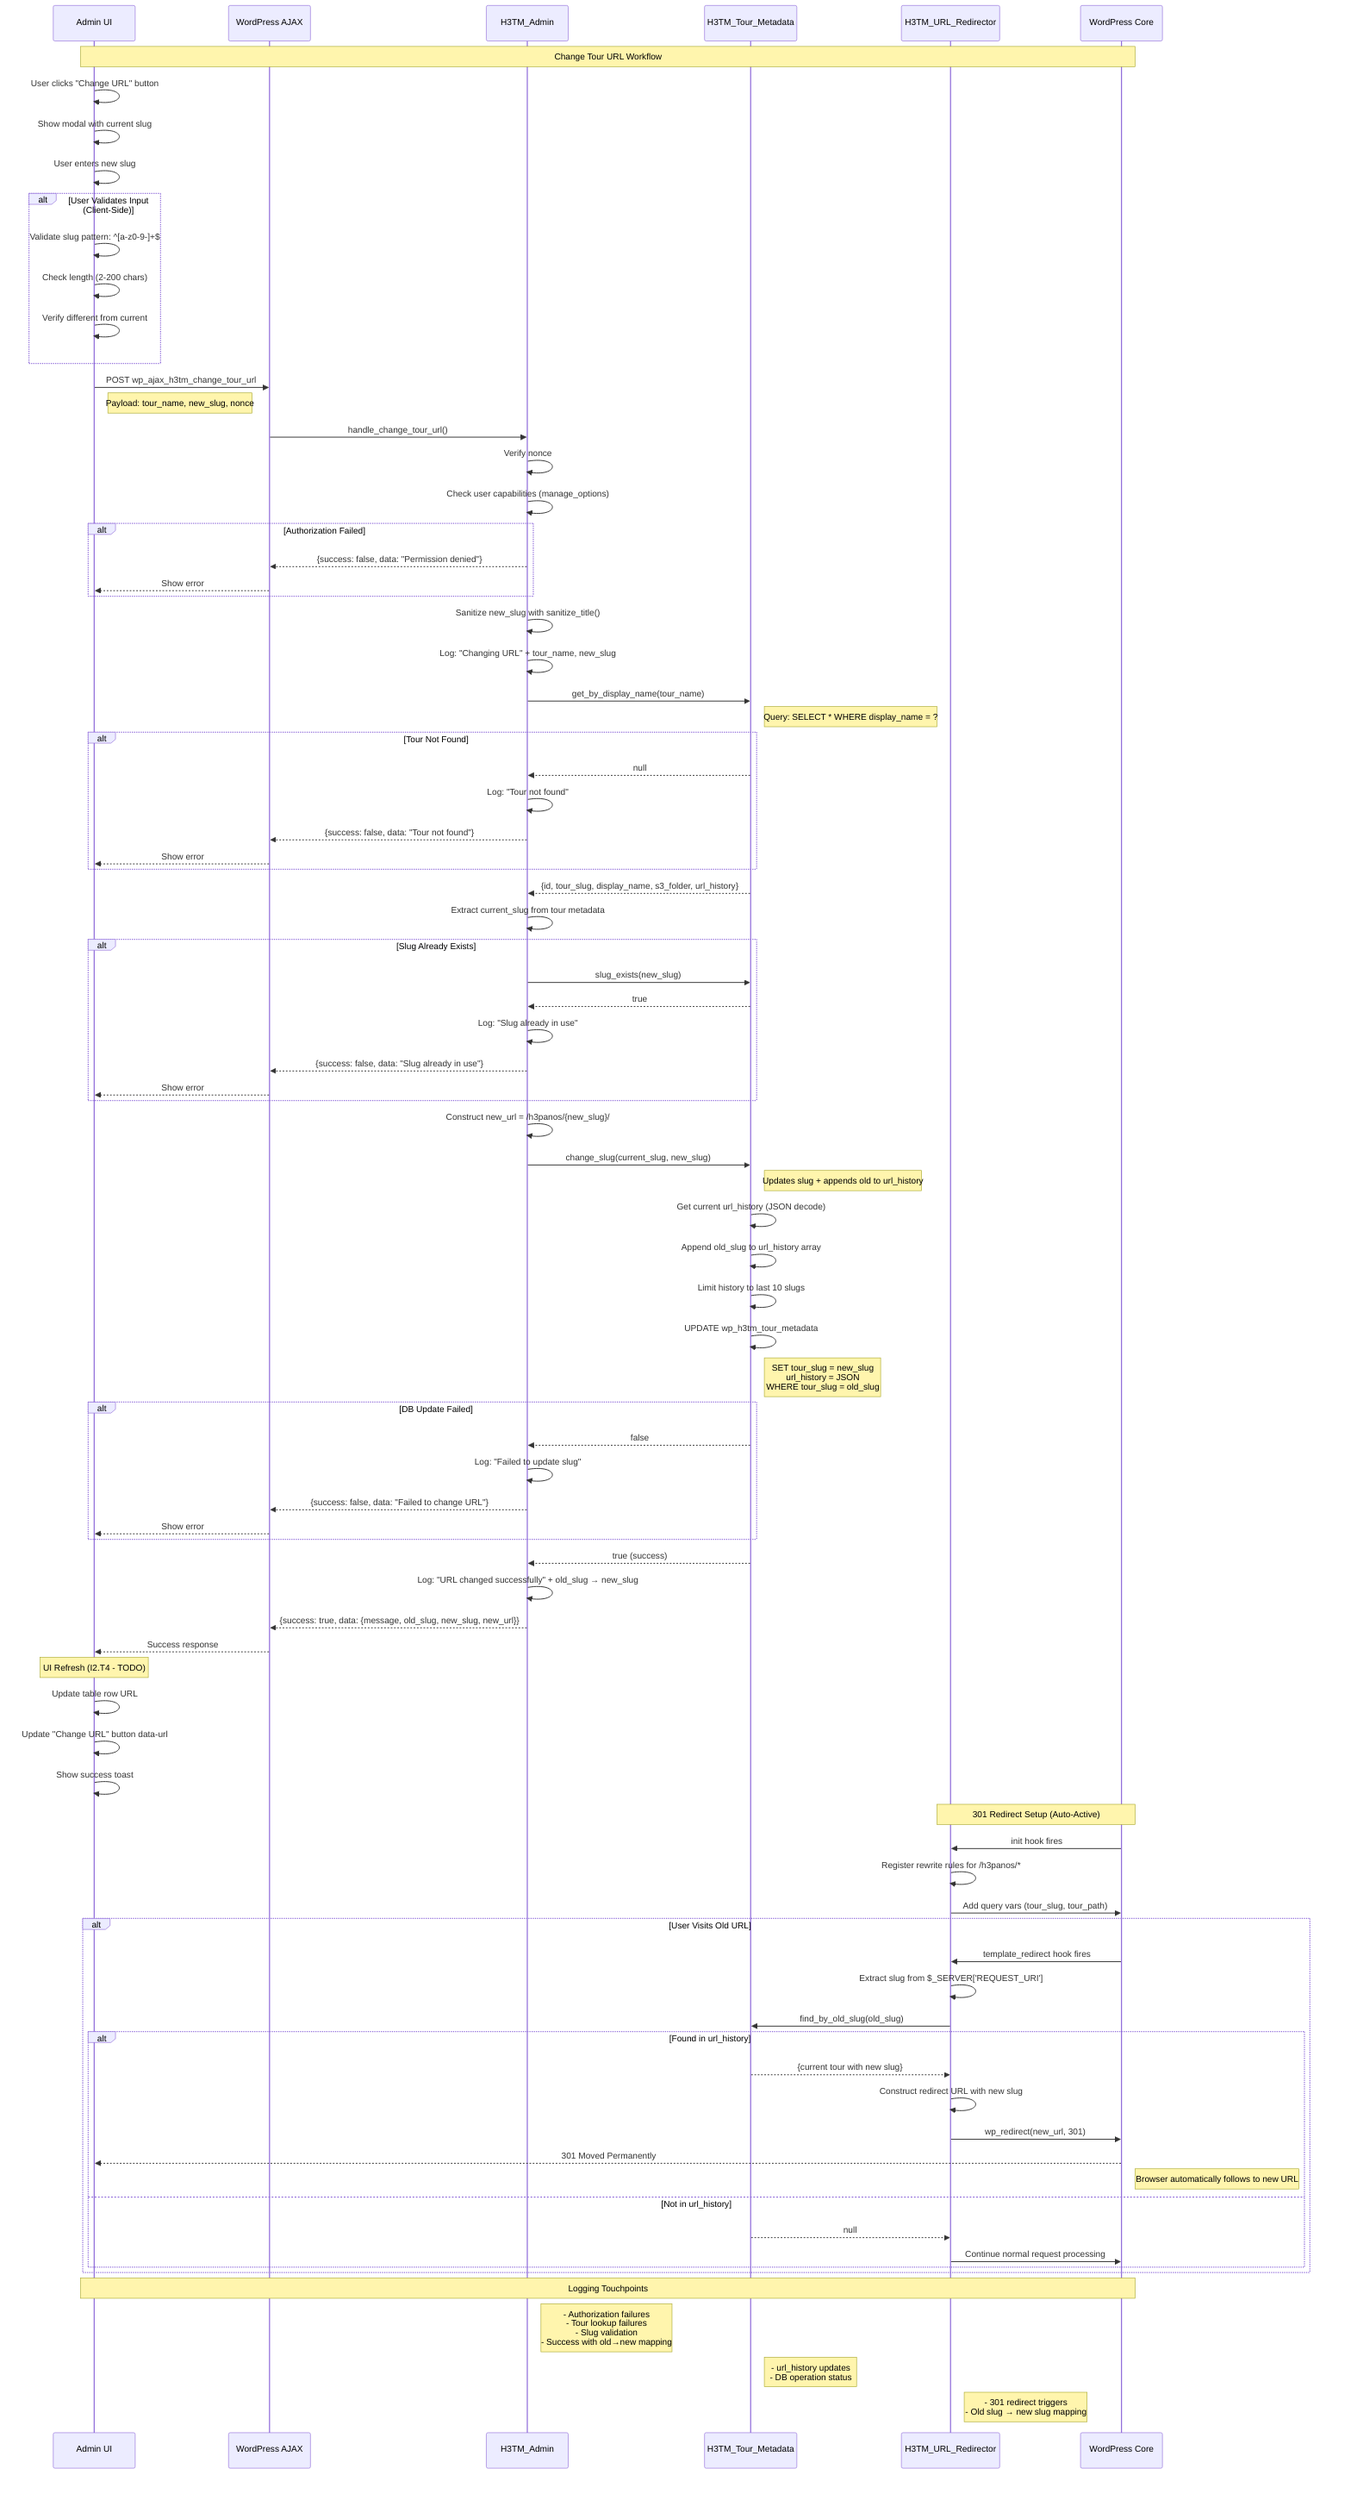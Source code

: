 sequenceDiagram
    participant UI as Admin UI
    participant AJAX as WordPress AJAX
    participant Admin as H3TM_Admin
    participant Meta as H3TM_Tour_Metadata
    participant Redir as H3TM_URL_Redirector
    participant WP as WordPress Core

    Note over UI,WP: Change Tour URL Workflow

    UI->>UI: User clicks "Change URL" button
    UI->>UI: Show modal with current slug
    UI->>UI: User enters new slug

    alt User Validates Input (Client-Side)
        UI->>UI: Validate slug pattern: ^[a-z0-9-]+$
        UI->>UI: Check length (2-200 chars)
        UI->>UI: Verify different from current
    end

    UI->>AJAX: POST wp_ajax_h3tm_change_tour_url
    Note right of UI: Payload: tour_name, new_slug, nonce

    AJAX->>Admin: handle_change_tour_url()

    Admin->>Admin: Verify nonce
    Admin->>Admin: Check user capabilities (manage_options)

    alt Authorization Failed
        Admin-->>AJAX: {success: false, data: "Permission denied"}
        AJAX-->>UI: Show error
    end

    Admin->>Admin: Sanitize new_slug with sanitize_title()
    Admin->>Admin: Log: "Changing URL" + tour_name, new_slug

    Admin->>Meta: get_by_display_name(tour_name)
    Note right of Meta: Query: SELECT * WHERE display_name = ?

    alt Tour Not Found
        Meta-->>Admin: null
        Admin->>Admin: Log: "Tour not found"
        Admin-->>AJAX: {success: false, data: "Tour not found"}
        AJAX-->>UI: Show error
    end

    Meta-->>Admin: {id, tour_slug, display_name, s3_folder, url_history}

    Admin->>Admin: Extract current_slug from tour metadata

    alt Slug Already Exists
        Admin->>Meta: slug_exists(new_slug)
        Meta-->>Admin: true
        Admin->>Admin: Log: "Slug already in use"
        Admin-->>AJAX: {success: false, data: "Slug already in use"}
        AJAX-->>UI: Show error
    end

    Admin->>Admin: Construct new_url = /h3panos/{new_slug}/

    Admin->>Meta: change_slug(current_slug, new_slug)
    Note right of Meta: Updates slug + appends old to url_history

    Meta->>Meta: Get current url_history (JSON decode)
    Meta->>Meta: Append old_slug to url_history array
    Meta->>Meta: Limit history to last 10 slugs

    Meta->>Meta: UPDATE wp_h3tm_tour_metadata
    Note right of Meta: SET tour_slug = new_slug<br/>url_history = JSON<br/>WHERE tour_slug = old_slug

    alt DB Update Failed
        Meta-->>Admin: false
        Admin->>Admin: Log: "Failed to update slug"
        Admin-->>AJAX: {success: false, data: "Failed to change URL"}
        AJAX-->>UI: Show error
    end

    Meta-->>Admin: true (success)

    Admin->>Admin: Log: "URL changed successfully" + old_slug → new_slug

    Admin-->>AJAX: {success: true, data: {message, old_slug, new_slug, new_url}}
    AJAX-->>UI: Success response

    Note over UI: UI Refresh (I2.T4 - TODO)
    UI->>UI: Update table row URL
    UI->>UI: Update "Change URL" button data-url
    UI->>UI: Show success toast

    Note over Redir,WP: 301 Redirect Setup (Auto-Active)

    WP->>Redir: init hook fires
    Redir->>Redir: Register rewrite rules for /h3panos/*
    Redir->>WP: Add query vars (tour_slug, tour_path)

    alt User Visits Old URL
        WP->>Redir: template_redirect hook fires
        Redir->>Redir: Extract slug from $_SERVER['REQUEST_URI']
        Redir->>Meta: find_by_old_slug(old_slug)

        alt Found in url_history
            Meta-->>Redir: {current tour with new slug}
            Redir->>Redir: Construct redirect URL with new slug
            Redir->>WP: wp_redirect(new_url, 301)
            WP-->>UI: 301 Moved Permanently
            Note right of WP: Browser automatically follows to new URL
        else Not in url_history
            Meta-->>Redir: null
            Redir->>WP: Continue normal request processing
        end
    end

    Note over UI,WP: Logging Touchpoints
    Note right of Admin: - Authorization failures<br/>- Tour lookup failures<br/>- Slug validation<br/>- Success with old→new mapping
    Note right of Meta: - url_history updates<br/>- DB operation status
    Note right of Redir: - 301 redirect triggers<br/>- Old slug → new slug mapping